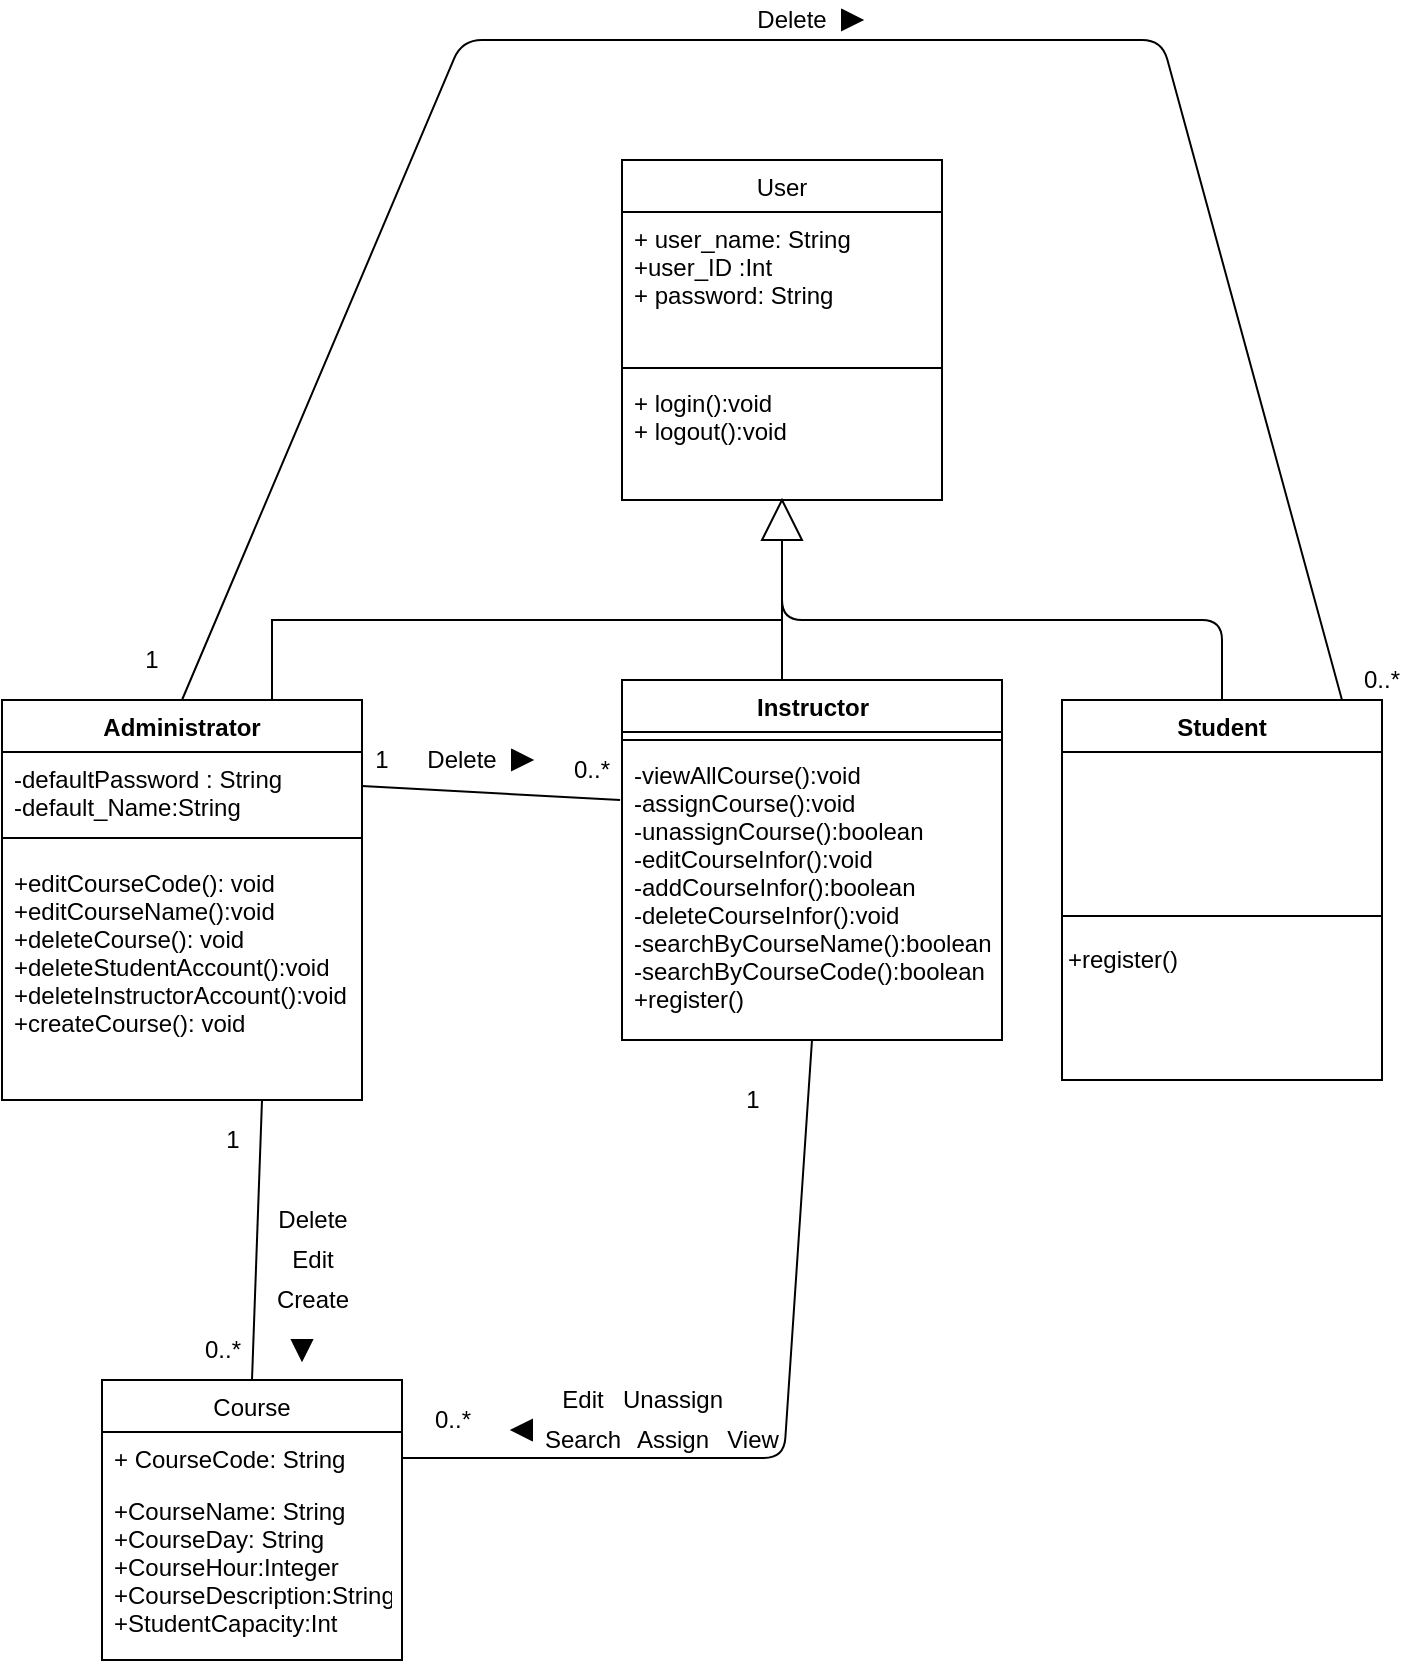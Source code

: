 <mxfile version="14.8.3" type="github">
  <diagram id="0Ks4ecTs9P0g9Y5sOIQz" name="Page-1">
    <mxGraphModel dx="1038" dy="603" grid="1" gridSize="10" guides="1" tooltips="1" connect="1" arrows="1" fold="1" page="1" pageScale="1" pageWidth="850" pageHeight="1100" math="0" shadow="0">
      <root>
        <mxCell id="0" />
        <mxCell id="1" parent="0" />
        <mxCell id="HSxAm8ji3w4NXcuQrKm--1" style="edgeStyle=orthogonalEdgeStyle;rounded=0;orthogonalLoop=1;jettySize=auto;html=1;entryX=0.75;entryY=0;entryDx=0;entryDy=0;startArrow=none;startFill=0;endArrow=none;endFill=0;" parent="1" source="jh5FtlDnbmtHi-5MfQ73-8" target="jh5FtlDnbmtHi-5MfQ73-13" edge="1">
          <mxGeometry relative="1" as="geometry">
            <Array as="points">
              <mxPoint x="440" y="440" />
              <mxPoint x="185" y="440" />
            </Array>
          </mxGeometry>
        </mxCell>
        <mxCell id="jh5FtlDnbmtHi-5MfQ73-8" value="User" style="swimlane;fontStyle=0;align=center;verticalAlign=top;childLayout=stackLayout;horizontal=1;startSize=26;horizontalStack=0;resizeParent=1;resizeParentMax=0;resizeLast=0;collapsible=1;marginBottom=0;" parent="1" vertex="1">
          <mxGeometry x="360" y="210" width="160" height="170" as="geometry" />
        </mxCell>
        <mxCell id="jh5FtlDnbmtHi-5MfQ73-9" value="+ user_name: String&#xa;+user_ID :Int&#xa;+ password: String" style="text;strokeColor=none;fillColor=none;align=left;verticalAlign=top;spacingLeft=4;spacingRight=4;overflow=hidden;rotatable=0;points=[[0,0.5],[1,0.5]];portConstraint=eastwest;" parent="jh5FtlDnbmtHi-5MfQ73-8" vertex="1">
          <mxGeometry y="26" width="160" height="74" as="geometry" />
        </mxCell>
        <mxCell id="jh5FtlDnbmtHi-5MfQ73-10" value="" style="line;strokeWidth=1;fillColor=none;align=left;verticalAlign=middle;spacingTop=-1;spacingLeft=3;spacingRight=3;rotatable=0;labelPosition=right;points=[];portConstraint=eastwest;" parent="jh5FtlDnbmtHi-5MfQ73-8" vertex="1">
          <mxGeometry y="100" width="160" height="8" as="geometry" />
        </mxCell>
        <mxCell id="jh5FtlDnbmtHi-5MfQ73-11" value="+ login():void&#xa;+ logout():void&#xa;&#xa;" style="text;strokeColor=none;fillColor=none;align=left;verticalAlign=top;spacingLeft=4;spacingRight=4;overflow=hidden;rotatable=0;points=[[0,0.5],[1,0.5]];portConstraint=eastwest;" parent="jh5FtlDnbmtHi-5MfQ73-8" vertex="1">
          <mxGeometry y="108" width="160" height="62" as="geometry" />
        </mxCell>
        <mxCell id="jh5FtlDnbmtHi-5MfQ73-13" value=" Administrator" style="swimlane;fontStyle=1;align=center;verticalAlign=top;childLayout=stackLayout;horizontal=1;startSize=26;horizontalStack=0;resizeParent=1;resizeParentMax=0;resizeLast=0;collapsible=1;marginBottom=0;" parent="1" vertex="1">
          <mxGeometry x="50" y="480" width="180" height="200" as="geometry" />
        </mxCell>
        <mxCell id="jh5FtlDnbmtHi-5MfQ73-14" value="-defaultPassword : String&#xa;-default_Name:String&#xa;" style="text;strokeColor=none;fillColor=none;align=left;verticalAlign=top;spacingLeft=4;spacingRight=4;overflow=hidden;rotatable=0;points=[[0,0.5],[1,0.5]];portConstraint=eastwest;" parent="jh5FtlDnbmtHi-5MfQ73-13" vertex="1">
          <mxGeometry y="26" width="180" height="34" as="geometry" />
        </mxCell>
        <mxCell id="jh5FtlDnbmtHi-5MfQ73-15" value="" style="line;strokeWidth=1;fillColor=none;align=left;verticalAlign=middle;spacingTop=-1;spacingLeft=3;spacingRight=3;rotatable=0;labelPosition=right;points=[];portConstraint=eastwest;" parent="jh5FtlDnbmtHi-5MfQ73-13" vertex="1">
          <mxGeometry y="60" width="180" height="18" as="geometry" />
        </mxCell>
        <mxCell id="jh5FtlDnbmtHi-5MfQ73-16" value="+editCourseCode(): void&#xa;+editCourseName():void&#xa;+deleteCourse(): void&#xa;+deleteStudentAccount():void&#xa;+deleteInstructorAccount():void&#xa;+createCourse(): void&#xa;&#xa;" style="text;strokeColor=none;fillColor=none;align=left;verticalAlign=top;spacingLeft=4;spacingRight=4;overflow=hidden;rotatable=0;points=[[0,0.5],[1,0.5]];portConstraint=eastwest;" parent="jh5FtlDnbmtHi-5MfQ73-13" vertex="1">
          <mxGeometry y="78" width="180" height="122" as="geometry" />
        </mxCell>
        <mxCell id="jh5FtlDnbmtHi-5MfQ73-21" value="Student" style="swimlane;fontStyle=1;align=center;verticalAlign=top;childLayout=stackLayout;horizontal=1;startSize=26;horizontalStack=0;resizeParent=1;resizeParentMax=0;resizeLast=0;collapsible=1;marginBottom=0;" parent="1" vertex="1">
          <mxGeometry x="580" y="480" width="160" height="190" as="geometry" />
        </mxCell>
        <mxCell id="jh5FtlDnbmtHi-5MfQ73-23" value="" style="line;strokeWidth=1;fillColor=none;align=left;verticalAlign=middle;spacingTop=-1;spacingLeft=3;spacingRight=3;rotatable=0;labelPosition=right;points=[];portConstraint=eastwest;" parent="jh5FtlDnbmtHi-5MfQ73-21" vertex="1">
          <mxGeometry y="26" width="160" height="164" as="geometry" />
        </mxCell>
        <mxCell id="jh5FtlDnbmtHi-5MfQ73-35" value="" style="endArrow=none;html=1;entryX=0.5;entryY=0;entryDx=0;entryDy=0;exitX=0;exitY=0.5;exitDx=0;exitDy=0;edgeStyle=orthogonalEdgeStyle;" parent="1" source="rv63WQRZEUk_aqfnuv_n-1" target="jh5FtlDnbmtHi-5MfQ73-21" edge="1">
          <mxGeometry relative="1" as="geometry">
            <mxPoint x="440" y="440" as="sourcePoint" />
            <mxPoint x="500" y="460" as="targetPoint" />
          </mxGeometry>
        </mxCell>
        <mxCell id="jh5FtlDnbmtHi-5MfQ73-40" value="Course" style="swimlane;fontStyle=0;childLayout=stackLayout;horizontal=1;startSize=26;fillColor=none;horizontalStack=0;resizeParent=1;resizeParentMax=0;resizeLast=0;collapsible=1;marginBottom=0;" parent="1" vertex="1">
          <mxGeometry x="100" y="820" width="150" height="140" as="geometry" />
        </mxCell>
        <mxCell id="jh5FtlDnbmtHi-5MfQ73-41" value="+ CourseCode: String" style="text;strokeColor=none;fillColor=none;align=left;verticalAlign=top;spacingLeft=4;spacingRight=4;overflow=hidden;rotatable=0;points=[[0,0.5],[1,0.5]];portConstraint=eastwest;" parent="jh5FtlDnbmtHi-5MfQ73-40" vertex="1">
          <mxGeometry y="26" width="150" height="26" as="geometry" />
        </mxCell>
        <mxCell id="jh5FtlDnbmtHi-5MfQ73-42" value="+CourseName: String &#xa;+CourseDay: String&#xa;+CourseHour:Integer&#xa;+CourseDescription:String&#xa;+StudentCapacity:Int&#xa;&#xa;&#xa;" style="text;strokeColor=none;fillColor=none;align=left;verticalAlign=top;spacingLeft=4;spacingRight=4;overflow=hidden;rotatable=0;points=[[0,0.5],[1,0.5]];portConstraint=eastwest;" parent="jh5FtlDnbmtHi-5MfQ73-40" vertex="1">
          <mxGeometry y="52" width="150" height="88" as="geometry" />
        </mxCell>
        <mxCell id="yiBvlV-o7qWcCZld0VGW-4" value="1" style="text;html=1;align=center;verticalAlign=middle;resizable=0;points=[];autosize=1;strokeColor=none;" parent="1" vertex="1">
          <mxGeometry x="155" y="690" width="20" height="20" as="geometry" />
        </mxCell>
        <mxCell id="yiBvlV-o7qWcCZld0VGW-5" value="Create" style="text;html=1;align=center;verticalAlign=middle;resizable=0;points=[];autosize=1;strokeColor=none;" parent="1" vertex="1">
          <mxGeometry x="180" y="770" width="50" height="20" as="geometry" />
        </mxCell>
        <mxCell id="yiBvlV-o7qWcCZld0VGW-6" value="" style="triangle;whiteSpace=wrap;html=1;direction=south;fillColor=#000000;" parent="1" vertex="1">
          <mxGeometry x="195" y="800" width="10" height="10" as="geometry" />
        </mxCell>
        <mxCell id="yiBvlV-o7qWcCZld0VGW-7" value="" style="endArrow=none;html=1;entryX=-0.005;entryY=0.178;entryDx=0;entryDy=0;exitX=1;exitY=0.5;exitDx=0;exitDy=0;entryPerimeter=0;endFill=0;" parent="1" source="jh5FtlDnbmtHi-5MfQ73-14" target="EcMXGeiyFKlZKvhXCnfq-15" edge="1">
          <mxGeometry width="50" height="50" relative="1" as="geometry">
            <mxPoint x="280" y="600" as="sourcePoint" />
            <mxPoint x="360" y="558" as="targetPoint" />
          </mxGeometry>
        </mxCell>
        <mxCell id="yiBvlV-o7qWcCZld0VGW-8" value="Delete" style="text;html=1;strokeColor=none;fillColor=none;align=center;verticalAlign=middle;whiteSpace=wrap;rounded=0;" parent="1" vertex="1">
          <mxGeometry x="260" y="500" width="40" height="20" as="geometry" />
        </mxCell>
        <mxCell id="yiBvlV-o7qWcCZld0VGW-9" value="1" style="text;html=1;strokeColor=none;fillColor=none;align=center;verticalAlign=middle;whiteSpace=wrap;rounded=0;" parent="1" vertex="1">
          <mxGeometry x="220" y="500" width="40" height="20" as="geometry" />
        </mxCell>
        <mxCell id="yiBvlV-o7qWcCZld0VGW-10" value="0..*" style="text;html=1;strokeColor=none;fillColor=none;align=center;verticalAlign=middle;whiteSpace=wrap;rounded=0;" parent="1" vertex="1">
          <mxGeometry x="325" y="505" width="40" height="20" as="geometry" />
        </mxCell>
        <mxCell id="yiBvlV-o7qWcCZld0VGW-11" value="" style="triangle;whiteSpace=wrap;html=1;fillColor=#000000;" parent="1" vertex="1">
          <mxGeometry x="305" y="505" width="10" height="10" as="geometry" />
        </mxCell>
        <mxCell id="yiBvlV-o7qWcCZld0VGW-12" value="" style="endArrow=none;html=1;exitX=0.5;exitY=0;exitDx=0;exitDy=0;entryX=0;entryY=1;entryDx=0;entryDy=0;endFill=0;" parent="1" source="jh5FtlDnbmtHi-5MfQ73-13" target="yiBvlV-o7qWcCZld0VGW-15" edge="1">
          <mxGeometry width="50" height="50" relative="1" as="geometry">
            <mxPoint x="280" y="600" as="sourcePoint" />
            <mxPoint x="670" y="520" as="targetPoint" />
            <Array as="points">
              <mxPoint x="280" y="150" />
              <mxPoint x="420" y="150" />
              <mxPoint x="630" y="150" />
            </Array>
          </mxGeometry>
        </mxCell>
        <mxCell id="yiBvlV-o7qWcCZld0VGW-13" value="Delete" style="text;html=1;strokeColor=none;fillColor=none;align=center;verticalAlign=middle;whiteSpace=wrap;rounded=0;" parent="1" vertex="1">
          <mxGeometry x="425" y="130" width="40" height="20" as="geometry" />
        </mxCell>
        <mxCell id="yiBvlV-o7qWcCZld0VGW-14" value="" style="triangle;whiteSpace=wrap;html=1;fillColor=#000000;" parent="1" vertex="1">
          <mxGeometry x="470" y="135" width="10" height="10" as="geometry" />
        </mxCell>
        <mxCell id="yiBvlV-o7qWcCZld0VGW-15" value="0..*" style="text;html=1;strokeColor=none;fillColor=none;align=center;verticalAlign=middle;whiteSpace=wrap;rounded=0;" parent="1" vertex="1">
          <mxGeometry x="720" y="460" width="40" height="20" as="geometry" />
        </mxCell>
        <mxCell id="yiBvlV-o7qWcCZld0VGW-16" value="1" style="text;html=1;strokeColor=none;fillColor=none;align=center;verticalAlign=middle;whiteSpace=wrap;rounded=0;" parent="1" vertex="1">
          <mxGeometry x="105" y="450" width="40" height="20" as="geometry" />
        </mxCell>
        <mxCell id="yiBvlV-o7qWcCZld0VGW-17" value="Edit" style="text;html=1;align=center;verticalAlign=middle;resizable=0;points=[];autosize=1;strokeColor=none;" parent="1" vertex="1">
          <mxGeometry x="185" y="750" width="40" height="20" as="geometry" />
        </mxCell>
        <mxCell id="yiBvlV-o7qWcCZld0VGW-18" value="Delete" style="text;html=1;align=center;verticalAlign=middle;resizable=0;points=[];autosize=1;strokeColor=none;" parent="1" vertex="1">
          <mxGeometry x="180" y="730" width="50" height="20" as="geometry" />
        </mxCell>
        <mxCell id="yiBvlV-o7qWcCZld0VGW-19" value="" style="endArrow=none;html=1;entryX=0.5;entryY=0;entryDx=0;entryDy=0;endFill=0;" parent="1" target="jh5FtlDnbmtHi-5MfQ73-40" edge="1">
          <mxGeometry width="50" height="50" relative="1" as="geometry">
            <mxPoint x="180" y="680" as="sourcePoint" />
            <mxPoint x="330" y="500" as="targetPoint" />
          </mxGeometry>
        </mxCell>
        <mxCell id="yiBvlV-o7qWcCZld0VGW-21" value="0..*" style="text;html=1;align=center;verticalAlign=middle;resizable=0;points=[];autosize=1;strokeColor=none;" parent="1" vertex="1">
          <mxGeometry x="145" y="795" width="30" height="20" as="geometry" />
        </mxCell>
        <mxCell id="rv63WQRZEUk_aqfnuv_n-1" value="" style="triangle;whiteSpace=wrap;html=1;rotation=-90;" parent="1" vertex="1">
          <mxGeometry x="430" y="380" width="20" height="20" as="geometry" />
        </mxCell>
        <mxCell id="EcMXGeiyFKlZKvhXCnfq-21" style="edgeStyle=orthogonalEdgeStyle;rounded=0;orthogonalLoop=1;jettySize=auto;html=1;exitX=0.5;exitY=0;exitDx=0;exitDy=0;entryX=0;entryY=0.5;entryDx=0;entryDy=0;endArrow=none;endFill=0;" parent="1" source="EcMXGeiyFKlZKvhXCnfq-12" target="rv63WQRZEUk_aqfnuv_n-1" edge="1">
          <mxGeometry relative="1" as="geometry">
            <Array as="points">
              <mxPoint x="440" y="470" />
            </Array>
          </mxGeometry>
        </mxCell>
        <mxCell id="EcMXGeiyFKlZKvhXCnfq-12" value="Instructor" style="swimlane;fontStyle=1;align=center;verticalAlign=top;childLayout=stackLayout;horizontal=1;startSize=26;horizontalStack=0;resizeParent=1;resizeParentMax=0;resizeLast=0;collapsible=1;marginBottom=0;rounded=0;fillColor=none;gradientColor=none;html=1;" parent="1" vertex="1">
          <mxGeometry x="360" y="470" width="190" height="180" as="geometry" />
        </mxCell>
        <mxCell id="EcMXGeiyFKlZKvhXCnfq-14" value="" style="line;strokeWidth=1;fillColor=none;align=left;verticalAlign=middle;spacingTop=-1;spacingLeft=3;spacingRight=3;rotatable=0;labelPosition=right;points=[];portConstraint=eastwest;" parent="EcMXGeiyFKlZKvhXCnfq-12" vertex="1">
          <mxGeometry y="26" width="190" height="8" as="geometry" />
        </mxCell>
        <mxCell id="EcMXGeiyFKlZKvhXCnfq-15" value="-viewAllCourse():void&#xa;-assignCourse():void&#xa;-unassignCourse():boolean&#xa;-editCourseInfor():void&#xa;-addCourseInfor():boolean&#xa;-deleteCourseInfor():void&#xa;-searchByCourseName():boolean&#xa;-searchByCourseCode():boolean&#xa;+register()&#xa;" style="text;strokeColor=none;fillColor=none;align=left;verticalAlign=top;spacingLeft=4;spacingRight=4;overflow=hidden;rotatable=0;points=[[0,0.5],[1,0.5]];portConstraint=eastwest;" parent="EcMXGeiyFKlZKvhXCnfq-12" vertex="1">
          <mxGeometry y="34" width="190" height="146" as="geometry" />
        </mxCell>
        <mxCell id="EcMXGeiyFKlZKvhXCnfq-23" value="" style="endArrow=none;html=1;entryX=1;entryY=0.5;entryDx=0;entryDy=0;exitX=0.5;exitY=1;exitDx=0;exitDy=0;endFill=0;" parent="1" target="jh5FtlDnbmtHi-5MfQ73-41" edge="1" source="EcMXGeiyFKlZKvhXCnfq-12">
          <mxGeometry width="50" height="50" relative="1" as="geometry">
            <mxPoint x="441" y="632" as="sourcePoint" />
            <mxPoint x="441" y="850" as="targetPoint" />
            <Array as="points">
              <mxPoint x="441" y="859" />
            </Array>
          </mxGeometry>
        </mxCell>
        <mxCell id="EcMXGeiyFKlZKvhXCnfq-24" value="1" style="text;html=1;align=center;verticalAlign=middle;resizable=0;points=[];autosize=1;strokeColor=none;" parent="1" vertex="1">
          <mxGeometry x="415" y="670" width="20" height="20" as="geometry" />
        </mxCell>
        <mxCell id="EcMXGeiyFKlZKvhXCnfq-25" value="0..*" style="text;html=1;align=center;verticalAlign=middle;resizable=0;points=[];autosize=1;strokeColor=none;" parent="1" vertex="1">
          <mxGeometry x="260" y="830" width="30" height="20" as="geometry" />
        </mxCell>
        <mxCell id="EcMXGeiyFKlZKvhXCnfq-26" value="Search" style="text;html=1;align=center;verticalAlign=middle;resizable=0;points=[];autosize=1;strokeColor=none;" parent="1" vertex="1">
          <mxGeometry x="315" y="840" width="50" height="20" as="geometry" />
        </mxCell>
        <mxCell id="EcMXGeiyFKlZKvhXCnfq-27" value="Edit" style="text;html=1;align=center;verticalAlign=middle;resizable=0;points=[];autosize=1;strokeColor=none;" parent="1" vertex="1">
          <mxGeometry x="320" y="820" width="40" height="20" as="geometry" />
        </mxCell>
        <mxCell id="EcMXGeiyFKlZKvhXCnfq-28" value="Assign" style="text;html=1;align=center;verticalAlign=middle;resizable=0;points=[];autosize=1;strokeColor=none;" parent="1" vertex="1">
          <mxGeometry x="360" y="840" width="50" height="20" as="geometry" />
        </mxCell>
        <mxCell id="EcMXGeiyFKlZKvhXCnfq-29" value="View" style="text;html=1;align=center;verticalAlign=middle;resizable=0;points=[];autosize=1;strokeColor=none;" parent="1" vertex="1">
          <mxGeometry x="405" y="840" width="40" height="20" as="geometry" />
        </mxCell>
        <mxCell id="EcMXGeiyFKlZKvhXCnfq-30" value="Unassign" style="text;html=1;align=center;verticalAlign=middle;resizable=0;points=[];autosize=1;strokeColor=none;" parent="1" vertex="1">
          <mxGeometry x="355" y="820" width="60" height="20" as="geometry" />
        </mxCell>
        <mxCell id="HSxAm8ji3w4NXcuQrKm--2" value="+register()" style="text;html=1;align=center;verticalAlign=middle;resizable=0;points=[];autosize=1;strokeColor=none;" parent="1" vertex="1">
          <mxGeometry x="575" y="600" width="70" height="20" as="geometry" />
        </mxCell>
        <mxCell id="uRWbeKHuz0nV8od-fd5c-1" value="" style="triangle;whiteSpace=wrap;html=1;direction=south;fillColor=#000000;rotation=90;" vertex="1" parent="1">
          <mxGeometry x="305" y="840" width="10" height="10" as="geometry" />
        </mxCell>
      </root>
    </mxGraphModel>
  </diagram>
</mxfile>
